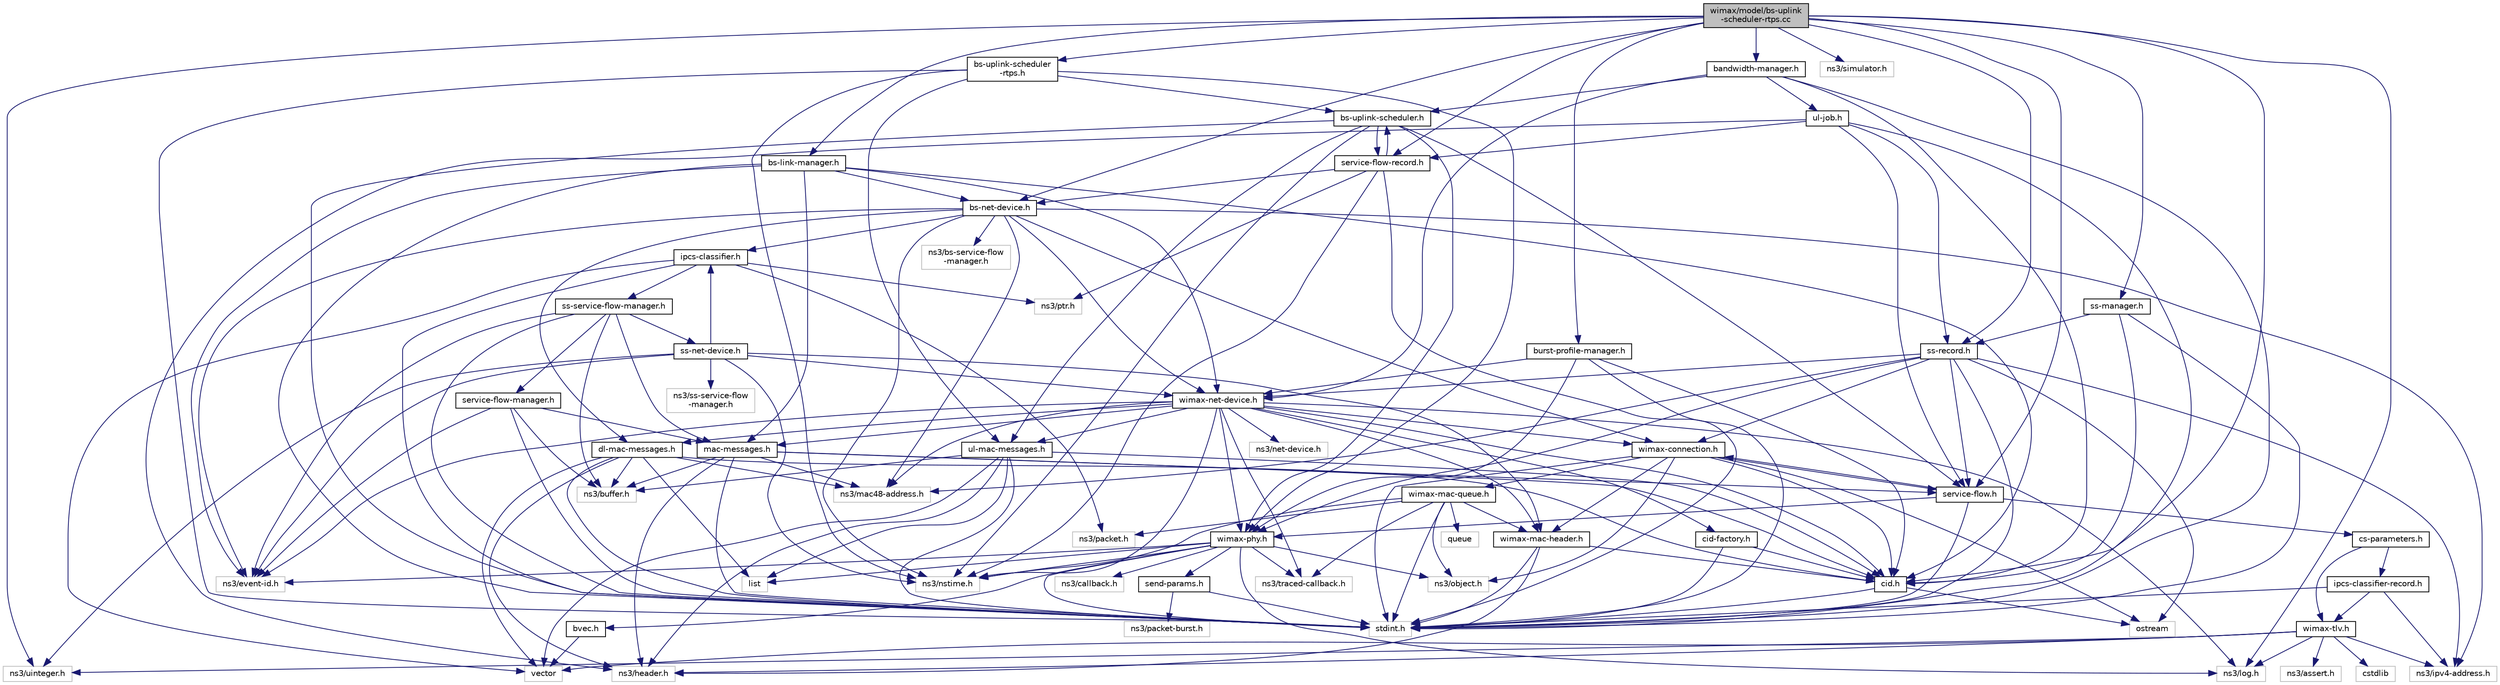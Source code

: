 digraph "wimax/model/bs-uplink-scheduler-rtps.cc"
{
  edge [fontname="Helvetica",fontsize="10",labelfontname="Helvetica",labelfontsize="10"];
  node [fontname="Helvetica",fontsize="10",shape=record];
  Node1 [label="wimax/model/bs-uplink\l-scheduler-rtps.cc",height=0.2,width=0.4,color="black", fillcolor="grey75", style="filled", fontcolor="black"];
  Node1 -> Node2 [color="midnightblue",fontsize="10",style="solid"];
  Node2 [label="bs-uplink-scheduler\l-rtps.h",height=0.2,width=0.4,color="black", fillcolor="white", style="filled",URL="$d1/d92/bs-uplink-scheduler-rtps_8h.html"];
  Node2 -> Node3 [color="midnightblue",fontsize="10",style="solid"];
  Node3 [label="stdint.h",height=0.2,width=0.4,color="grey75", fillcolor="white", style="filled"];
  Node2 -> Node4 [color="midnightblue",fontsize="10",style="solid"];
  Node4 [label="ul-mac-messages.h",height=0.2,width=0.4,color="black", fillcolor="white", style="filled",URL="$d5/d85/ul-mac-messages_8h.html"];
  Node4 -> Node3 [color="midnightblue",fontsize="10",style="solid"];
  Node4 -> Node5 [color="midnightblue",fontsize="10",style="solid"];
  Node5 [label="ns3/buffer.h",height=0.2,width=0.4,color="grey75", fillcolor="white", style="filled"];
  Node4 -> Node6 [color="midnightblue",fontsize="10",style="solid"];
  Node6 [label="list",height=0.2,width=0.4,color="grey75", fillcolor="white", style="filled"];
  Node4 -> Node7 [color="midnightblue",fontsize="10",style="solid"];
  Node7 [label="ns3/header.h",height=0.2,width=0.4,color="grey75", fillcolor="white", style="filled"];
  Node4 -> Node8 [color="midnightblue",fontsize="10",style="solid"];
  Node8 [label="vector",height=0.2,width=0.4,color="grey75", fillcolor="white", style="filled"];
  Node4 -> Node9 [color="midnightblue",fontsize="10",style="solid"];
  Node9 [label="cid.h",height=0.2,width=0.4,color="black", fillcolor="white", style="filled",URL="$dc/d13/cid_8h.html"];
  Node9 -> Node3 [color="midnightblue",fontsize="10",style="solid"];
  Node9 -> Node10 [color="midnightblue",fontsize="10",style="solid"];
  Node10 [label="ostream",height=0.2,width=0.4,color="grey75", fillcolor="white", style="filled"];
  Node2 -> Node11 [color="midnightblue",fontsize="10",style="solid"];
  Node11 [label="ns3/nstime.h",height=0.2,width=0.4,color="grey75", fillcolor="white", style="filled"];
  Node2 -> Node12 [color="midnightblue",fontsize="10",style="solid"];
  Node12 [label="wimax-phy.h",height=0.2,width=0.4,color="black", fillcolor="white", style="filled",URL="$da/d81/wimax-phy_8h.html"];
  Node12 -> Node3 [color="midnightblue",fontsize="10",style="solid"];
  Node12 -> Node6 [color="midnightblue",fontsize="10",style="solid"];
  Node12 -> Node13 [color="midnightblue",fontsize="10",style="solid"];
  Node13 [label="ns3/callback.h",height=0.2,width=0.4,color="grey75", fillcolor="white", style="filled"];
  Node12 -> Node11 [color="midnightblue",fontsize="10",style="solid"];
  Node12 -> Node14 [color="midnightblue",fontsize="10",style="solid"];
  Node14 [label="ns3/event-id.h",height=0.2,width=0.4,color="grey75", fillcolor="white", style="filled"];
  Node12 -> Node15 [color="midnightblue",fontsize="10",style="solid"];
  Node15 [label="bvec.h",height=0.2,width=0.4,color="black", fillcolor="white", style="filled",URL="$d9/da3/bvec_8h.html"];
  Node15 -> Node8 [color="midnightblue",fontsize="10",style="solid"];
  Node12 -> Node16 [color="midnightblue",fontsize="10",style="solid"];
  Node16 [label="send-params.h",height=0.2,width=0.4,color="black", fillcolor="white", style="filled",URL="$d0/d35/send-params_8h.html"];
  Node16 -> Node3 [color="midnightblue",fontsize="10",style="solid"];
  Node16 -> Node17 [color="midnightblue",fontsize="10",style="solid"];
  Node17 [label="ns3/packet-burst.h",height=0.2,width=0.4,color="grey75", fillcolor="white", style="filled"];
  Node12 -> Node18 [color="midnightblue",fontsize="10",style="solid"];
  Node18 [label="ns3/log.h",height=0.2,width=0.4,color="grey75", fillcolor="white", style="filled"];
  Node12 -> Node19 [color="midnightblue",fontsize="10",style="solid"];
  Node19 [label="ns3/object.h",height=0.2,width=0.4,color="grey75", fillcolor="white", style="filled"];
  Node12 -> Node20 [color="midnightblue",fontsize="10",style="solid"];
  Node20 [label="ns3/traced-callback.h",height=0.2,width=0.4,color="grey75", fillcolor="white", style="filled"];
  Node2 -> Node21 [color="midnightblue",fontsize="10",style="solid"];
  Node21 [label="bs-uplink-scheduler.h",height=0.2,width=0.4,color="black", fillcolor="white", style="filled",URL="$db/db3/bs-uplink-scheduler_8h.html"];
  Node21 -> Node3 [color="midnightblue",fontsize="10",style="solid"];
  Node21 -> Node4 [color="midnightblue",fontsize="10",style="solid"];
  Node21 -> Node11 [color="midnightblue",fontsize="10",style="solid"];
  Node21 -> Node12 [color="midnightblue",fontsize="10",style="solid"];
  Node21 -> Node22 [color="midnightblue",fontsize="10",style="solid"];
  Node22 [label="service-flow-record.h",height=0.2,width=0.4,color="black", fillcolor="white", style="filled",URL="$d9/d7c/service-flow-record_8h.html"];
  Node22 -> Node3 [color="midnightblue",fontsize="10",style="solid"];
  Node22 -> Node11 [color="midnightblue",fontsize="10",style="solid"];
  Node22 -> Node21 [color="midnightblue",fontsize="10",style="solid"];
  Node22 -> Node23 [color="midnightblue",fontsize="10",style="solid"];
  Node23 [label="bs-net-device.h",height=0.2,width=0.4,color="black", fillcolor="white", style="filled",URL="$d5/d65/bs-net-device_8h.html"];
  Node23 -> Node24 [color="midnightblue",fontsize="10",style="solid"];
  Node24 [label="wimax-net-device.h",height=0.2,width=0.4,color="black", fillcolor="white", style="filled",URL="$d1/d16/wimax-net-device_8h.html"];
  Node24 -> Node25 [color="midnightblue",fontsize="10",style="solid"];
  Node25 [label="ns3/net-device.h",height=0.2,width=0.4,color="grey75", fillcolor="white", style="filled"];
  Node24 -> Node14 [color="midnightblue",fontsize="10",style="solid"];
  Node24 -> Node26 [color="midnightblue",fontsize="10",style="solid"];
  Node26 [label="ns3/mac48-address.h",height=0.2,width=0.4,color="grey75", fillcolor="white", style="filled"];
  Node24 -> Node9 [color="midnightblue",fontsize="10",style="solid"];
  Node24 -> Node27 [color="midnightblue",fontsize="10",style="solid"];
  Node27 [label="wimax-connection.h",height=0.2,width=0.4,color="black", fillcolor="white", style="filled",URL="$d0/da4/wimax-connection_8h.html"];
  Node27 -> Node3 [color="midnightblue",fontsize="10",style="solid"];
  Node27 -> Node10 [color="midnightblue",fontsize="10",style="solid"];
  Node27 -> Node9 [color="midnightblue",fontsize="10",style="solid"];
  Node27 -> Node28 [color="midnightblue",fontsize="10",style="solid"];
  Node28 [label="wimax-mac-header.h",height=0.2,width=0.4,color="black", fillcolor="white", style="filled",URL="$dd/db1/wimax-mac-header_8h.html"];
  Node28 -> Node3 [color="midnightblue",fontsize="10",style="solid"];
  Node28 -> Node7 [color="midnightblue",fontsize="10",style="solid"];
  Node28 -> Node9 [color="midnightblue",fontsize="10",style="solid"];
  Node27 -> Node29 [color="midnightblue",fontsize="10",style="solid"];
  Node29 [label="wimax-mac-queue.h",height=0.2,width=0.4,color="black", fillcolor="white", style="filled",URL="$d3/dce/wimax-mac-queue_8h.html"];
  Node29 -> Node30 [color="midnightblue",fontsize="10",style="solid"];
  Node30 [label="queue",height=0.2,width=0.4,color="grey75", fillcolor="white", style="filled"];
  Node29 -> Node3 [color="midnightblue",fontsize="10",style="solid"];
  Node29 -> Node28 [color="midnightblue",fontsize="10",style="solid"];
  Node29 -> Node31 [color="midnightblue",fontsize="10",style="solid"];
  Node31 [label="ns3/packet.h",height=0.2,width=0.4,color="grey75", fillcolor="white", style="filled"];
  Node29 -> Node19 [color="midnightblue",fontsize="10",style="solid"];
  Node29 -> Node20 [color="midnightblue",fontsize="10",style="solid"];
  Node29 -> Node11 [color="midnightblue",fontsize="10",style="solid"];
  Node27 -> Node19 [color="midnightblue",fontsize="10",style="solid"];
  Node27 -> Node32 [color="midnightblue",fontsize="10",style="solid"];
  Node32 [label="service-flow.h",height=0.2,width=0.4,color="black", fillcolor="white", style="filled",URL="$d0/d39/service-flow_8h.html"];
  Node32 -> Node3 [color="midnightblue",fontsize="10",style="solid"];
  Node32 -> Node12 [color="midnightblue",fontsize="10",style="solid"];
  Node32 -> Node27 [color="midnightblue",fontsize="10",style="solid"];
  Node32 -> Node33 [color="midnightblue",fontsize="10",style="solid"];
  Node33 [label="cs-parameters.h",height=0.2,width=0.4,color="black", fillcolor="white", style="filled",URL="$d5/d32/cs-parameters_8h.html"];
  Node33 -> Node34 [color="midnightblue",fontsize="10",style="solid"];
  Node34 [label="ipcs-classifier-record.h",height=0.2,width=0.4,color="black", fillcolor="white", style="filled",URL="$d1/de3/ipcs-classifier-record_8h.html"];
  Node34 -> Node3 [color="midnightblue",fontsize="10",style="solid"];
  Node34 -> Node35 [color="midnightblue",fontsize="10",style="solid"];
  Node35 [label="ns3/ipv4-address.h",height=0.2,width=0.4,color="grey75", fillcolor="white", style="filled"];
  Node34 -> Node36 [color="midnightblue",fontsize="10",style="solid"];
  Node36 [label="wimax-tlv.h",height=0.2,width=0.4,color="black", fillcolor="white", style="filled",URL="$da/d3b/wimax-tlv_8h.html"];
  Node36 -> Node35 [color="midnightblue",fontsize="10",style="solid"];
  Node36 -> Node37 [color="midnightblue",fontsize="10",style="solid"];
  Node37 [label="cstdlib",height=0.2,width=0.4,color="grey75", fillcolor="white", style="filled"];
  Node36 -> Node18 [color="midnightblue",fontsize="10",style="solid"];
  Node36 -> Node38 [color="midnightblue",fontsize="10",style="solid"];
  Node38 [label="ns3/assert.h",height=0.2,width=0.4,color="grey75", fillcolor="white", style="filled"];
  Node36 -> Node39 [color="midnightblue",fontsize="10",style="solid"];
  Node39 [label="ns3/uinteger.h",height=0.2,width=0.4,color="grey75", fillcolor="white", style="filled"];
  Node36 -> Node7 [color="midnightblue",fontsize="10",style="solid"];
  Node36 -> Node8 [color="midnightblue",fontsize="10",style="solid"];
  Node33 -> Node36 [color="midnightblue",fontsize="10",style="solid"];
  Node24 -> Node40 [color="midnightblue",fontsize="10",style="solid"];
  Node40 [label="cid-factory.h",height=0.2,width=0.4,color="black", fillcolor="white", style="filled",URL="$d1/de0/cid-factory_8h.html"];
  Node40 -> Node3 [color="midnightblue",fontsize="10",style="solid"];
  Node40 -> Node9 [color="midnightblue",fontsize="10",style="solid"];
  Node24 -> Node41 [color="midnightblue",fontsize="10",style="solid"];
  Node41 [label="mac-messages.h",height=0.2,width=0.4,color="black", fillcolor="white", style="filled",URL="$d2/d82/mac-messages_8h.html"];
  Node41 -> Node3 [color="midnightblue",fontsize="10",style="solid"];
  Node41 -> Node7 [color="midnightblue",fontsize="10",style="solid"];
  Node41 -> Node26 [color="midnightblue",fontsize="10",style="solid"];
  Node41 -> Node32 [color="midnightblue",fontsize="10",style="solid"];
  Node41 -> Node9 [color="midnightblue",fontsize="10",style="solid"];
  Node41 -> Node5 [color="midnightblue",fontsize="10",style="solid"];
  Node24 -> Node42 [color="midnightblue",fontsize="10",style="solid"];
  Node42 [label="dl-mac-messages.h",height=0.2,width=0.4,color="black", fillcolor="white", style="filled",URL="$d7/de9/dl-mac-messages_8h.html"];
  Node42 -> Node3 [color="midnightblue",fontsize="10",style="solid"];
  Node42 -> Node5 [color="midnightblue",fontsize="10",style="solid"];
  Node42 -> Node6 [color="midnightblue",fontsize="10",style="solid"];
  Node42 -> Node26 [color="midnightblue",fontsize="10",style="solid"];
  Node42 -> Node7 [color="midnightblue",fontsize="10",style="solid"];
  Node42 -> Node8 [color="midnightblue",fontsize="10",style="solid"];
  Node42 -> Node9 [color="midnightblue",fontsize="10",style="solid"];
  Node24 -> Node4 [color="midnightblue",fontsize="10",style="solid"];
  Node24 -> Node20 [color="midnightblue",fontsize="10",style="solid"];
  Node24 -> Node11 [color="midnightblue",fontsize="10",style="solid"];
  Node24 -> Node18 [color="midnightblue",fontsize="10",style="solid"];
  Node24 -> Node12 [color="midnightblue",fontsize="10",style="solid"];
  Node24 -> Node28 [color="midnightblue",fontsize="10",style="solid"];
  Node23 -> Node14 [color="midnightblue",fontsize="10",style="solid"];
  Node23 -> Node27 [color="midnightblue",fontsize="10",style="solid"];
  Node23 -> Node11 [color="midnightblue",fontsize="10",style="solid"];
  Node23 -> Node26 [color="midnightblue",fontsize="10",style="solid"];
  Node23 -> Node35 [color="midnightblue",fontsize="10",style="solid"];
  Node23 -> Node43 [color="midnightblue",fontsize="10",style="solid"];
  Node43 [label="ns3/bs-service-flow\l-manager.h",height=0.2,width=0.4,color="grey75", fillcolor="white", style="filled"];
  Node23 -> Node42 [color="midnightblue",fontsize="10",style="solid"];
  Node23 -> Node44 [color="midnightblue",fontsize="10",style="solid"];
  Node44 [label="ipcs-classifier.h",height=0.2,width=0.4,color="black", fillcolor="white", style="filled",URL="$d0/d3c/ipcs-classifier_8h.html"];
  Node44 -> Node3 [color="midnightblue",fontsize="10",style="solid"];
  Node44 -> Node8 [color="midnightblue",fontsize="10",style="solid"];
  Node44 -> Node45 [color="midnightblue",fontsize="10",style="solid"];
  Node45 [label="ss-service-flow-manager.h",height=0.2,width=0.4,color="black", fillcolor="white", style="filled",URL="$d2/d89/ss-service-flow-manager_8h.html"];
  Node45 -> Node3 [color="midnightblue",fontsize="10",style="solid"];
  Node45 -> Node14 [color="midnightblue",fontsize="10",style="solid"];
  Node45 -> Node41 [color="midnightblue",fontsize="10",style="solid"];
  Node45 -> Node5 [color="midnightblue",fontsize="10",style="solid"];
  Node45 -> Node46 [color="midnightblue",fontsize="10",style="solid"];
  Node46 [label="service-flow-manager.h",height=0.2,width=0.4,color="black", fillcolor="white", style="filled",URL="$d9/d4e/service-flow-manager_8h.html"];
  Node46 -> Node3 [color="midnightblue",fontsize="10",style="solid"];
  Node46 -> Node14 [color="midnightblue",fontsize="10",style="solid"];
  Node46 -> Node41 [color="midnightblue",fontsize="10",style="solid"];
  Node46 -> Node5 [color="midnightblue",fontsize="10",style="solid"];
  Node45 -> Node47 [color="midnightblue",fontsize="10",style="solid"];
  Node47 [label="ss-net-device.h",height=0.2,width=0.4,color="black", fillcolor="white", style="filled",URL="$dc/dbd/ss-net-device_8h.html"];
  Node47 -> Node14 [color="midnightblue",fontsize="10",style="solid"];
  Node47 -> Node24 [color="midnightblue",fontsize="10",style="solid"];
  Node47 -> Node11 [color="midnightblue",fontsize="10",style="solid"];
  Node47 -> Node28 [color="midnightblue",fontsize="10",style="solid"];
  Node47 -> Node39 [color="midnightblue",fontsize="10",style="solid"];
  Node47 -> Node48 [color="midnightblue",fontsize="10",style="solid"];
  Node48 [label="ns3/ss-service-flow\l-manager.h",height=0.2,width=0.4,color="grey75", fillcolor="white", style="filled"];
  Node47 -> Node44 [color="midnightblue",fontsize="10",style="solid"];
  Node44 -> Node49 [color="midnightblue",fontsize="10",style="solid"];
  Node49 [label="ns3/ptr.h",height=0.2,width=0.4,color="grey75", fillcolor="white", style="filled"];
  Node44 -> Node31 [color="midnightblue",fontsize="10",style="solid"];
  Node22 -> Node49 [color="midnightblue",fontsize="10",style="solid"];
  Node21 -> Node32 [color="midnightblue",fontsize="10",style="solid"];
  Node1 -> Node23 [color="midnightblue",fontsize="10",style="solid"];
  Node1 -> Node50 [color="midnightblue",fontsize="10",style="solid"];
  Node50 [label="ns3/simulator.h",height=0.2,width=0.4,color="grey75", fillcolor="white", style="filled"];
  Node1 -> Node9 [color="midnightblue",fontsize="10",style="solid"];
  Node1 -> Node51 [color="midnightblue",fontsize="10",style="solid"];
  Node51 [label="burst-profile-manager.h",height=0.2,width=0.4,color="black", fillcolor="white", style="filled",URL="$de/d9a/burst-profile-manager_8h.html"];
  Node51 -> Node3 [color="midnightblue",fontsize="10",style="solid"];
  Node51 -> Node9 [color="midnightblue",fontsize="10",style="solid"];
  Node51 -> Node12 [color="midnightblue",fontsize="10",style="solid"];
  Node51 -> Node24 [color="midnightblue",fontsize="10",style="solid"];
  Node1 -> Node52 [color="midnightblue",fontsize="10",style="solid"];
  Node52 [label="ss-manager.h",height=0.2,width=0.4,color="black", fillcolor="white", style="filled",URL="$d9/d15/ss-manager_8h.html"];
  Node52 -> Node3 [color="midnightblue",fontsize="10",style="solid"];
  Node52 -> Node9 [color="midnightblue",fontsize="10",style="solid"];
  Node52 -> Node53 [color="midnightblue",fontsize="10",style="solid"];
  Node53 [label="ss-record.h",height=0.2,width=0.4,color="black", fillcolor="white", style="filled",URL="$de/d9c/ss-record_8h.html"];
  Node53 -> Node3 [color="midnightblue",fontsize="10",style="solid"];
  Node53 -> Node10 [color="midnightblue",fontsize="10",style="solid"];
  Node53 -> Node26 [color="midnightblue",fontsize="10",style="solid"];
  Node53 -> Node27 [color="midnightblue",fontsize="10",style="solid"];
  Node53 -> Node12 [color="midnightblue",fontsize="10",style="solid"];
  Node53 -> Node24 [color="midnightblue",fontsize="10",style="solid"];
  Node53 -> Node35 [color="midnightblue",fontsize="10",style="solid"];
  Node53 -> Node32 [color="midnightblue",fontsize="10",style="solid"];
  Node1 -> Node18 [color="midnightblue",fontsize="10",style="solid"];
  Node1 -> Node39 [color="midnightblue",fontsize="10",style="solid"];
  Node1 -> Node53 [color="midnightblue",fontsize="10",style="solid"];
  Node1 -> Node32 [color="midnightblue",fontsize="10",style="solid"];
  Node1 -> Node22 [color="midnightblue",fontsize="10",style="solid"];
  Node1 -> Node54 [color="midnightblue",fontsize="10",style="solid"];
  Node54 [label="bs-link-manager.h",height=0.2,width=0.4,color="black", fillcolor="white", style="filled",URL="$d1/d7e/bs-link-manager_8h.html"];
  Node54 -> Node3 [color="midnightblue",fontsize="10",style="solid"];
  Node54 -> Node24 [color="midnightblue",fontsize="10",style="solid"];
  Node54 -> Node23 [color="midnightblue",fontsize="10",style="solid"];
  Node54 -> Node14 [color="midnightblue",fontsize="10",style="solid"];
  Node54 -> Node9 [color="midnightblue",fontsize="10",style="solid"];
  Node54 -> Node41 [color="midnightblue",fontsize="10",style="solid"];
  Node1 -> Node55 [color="midnightblue",fontsize="10",style="solid"];
  Node55 [label="bandwidth-manager.h",height=0.2,width=0.4,color="black", fillcolor="white", style="filled",URL="$da/dde/bandwidth-manager_8h.html"];
  Node55 -> Node3 [color="midnightblue",fontsize="10",style="solid"];
  Node55 -> Node24 [color="midnightblue",fontsize="10",style="solid"];
  Node55 -> Node56 [color="midnightblue",fontsize="10",style="solid"];
  Node56 [label="ul-job.h",height=0.2,width=0.4,color="black", fillcolor="white", style="filled",URL="$d2/d02/ul-job_8h.html"];
  Node56 -> Node3 [color="midnightblue",fontsize="10",style="solid"];
  Node56 -> Node7 [color="midnightblue",fontsize="10",style="solid"];
  Node56 -> Node53 [color="midnightblue",fontsize="10",style="solid"];
  Node56 -> Node32 [color="midnightblue",fontsize="10",style="solid"];
  Node56 -> Node22 [color="midnightblue",fontsize="10",style="solid"];
  Node55 -> Node21 [color="midnightblue",fontsize="10",style="solid"];
  Node55 -> Node9 [color="midnightblue",fontsize="10",style="solid"];
}
